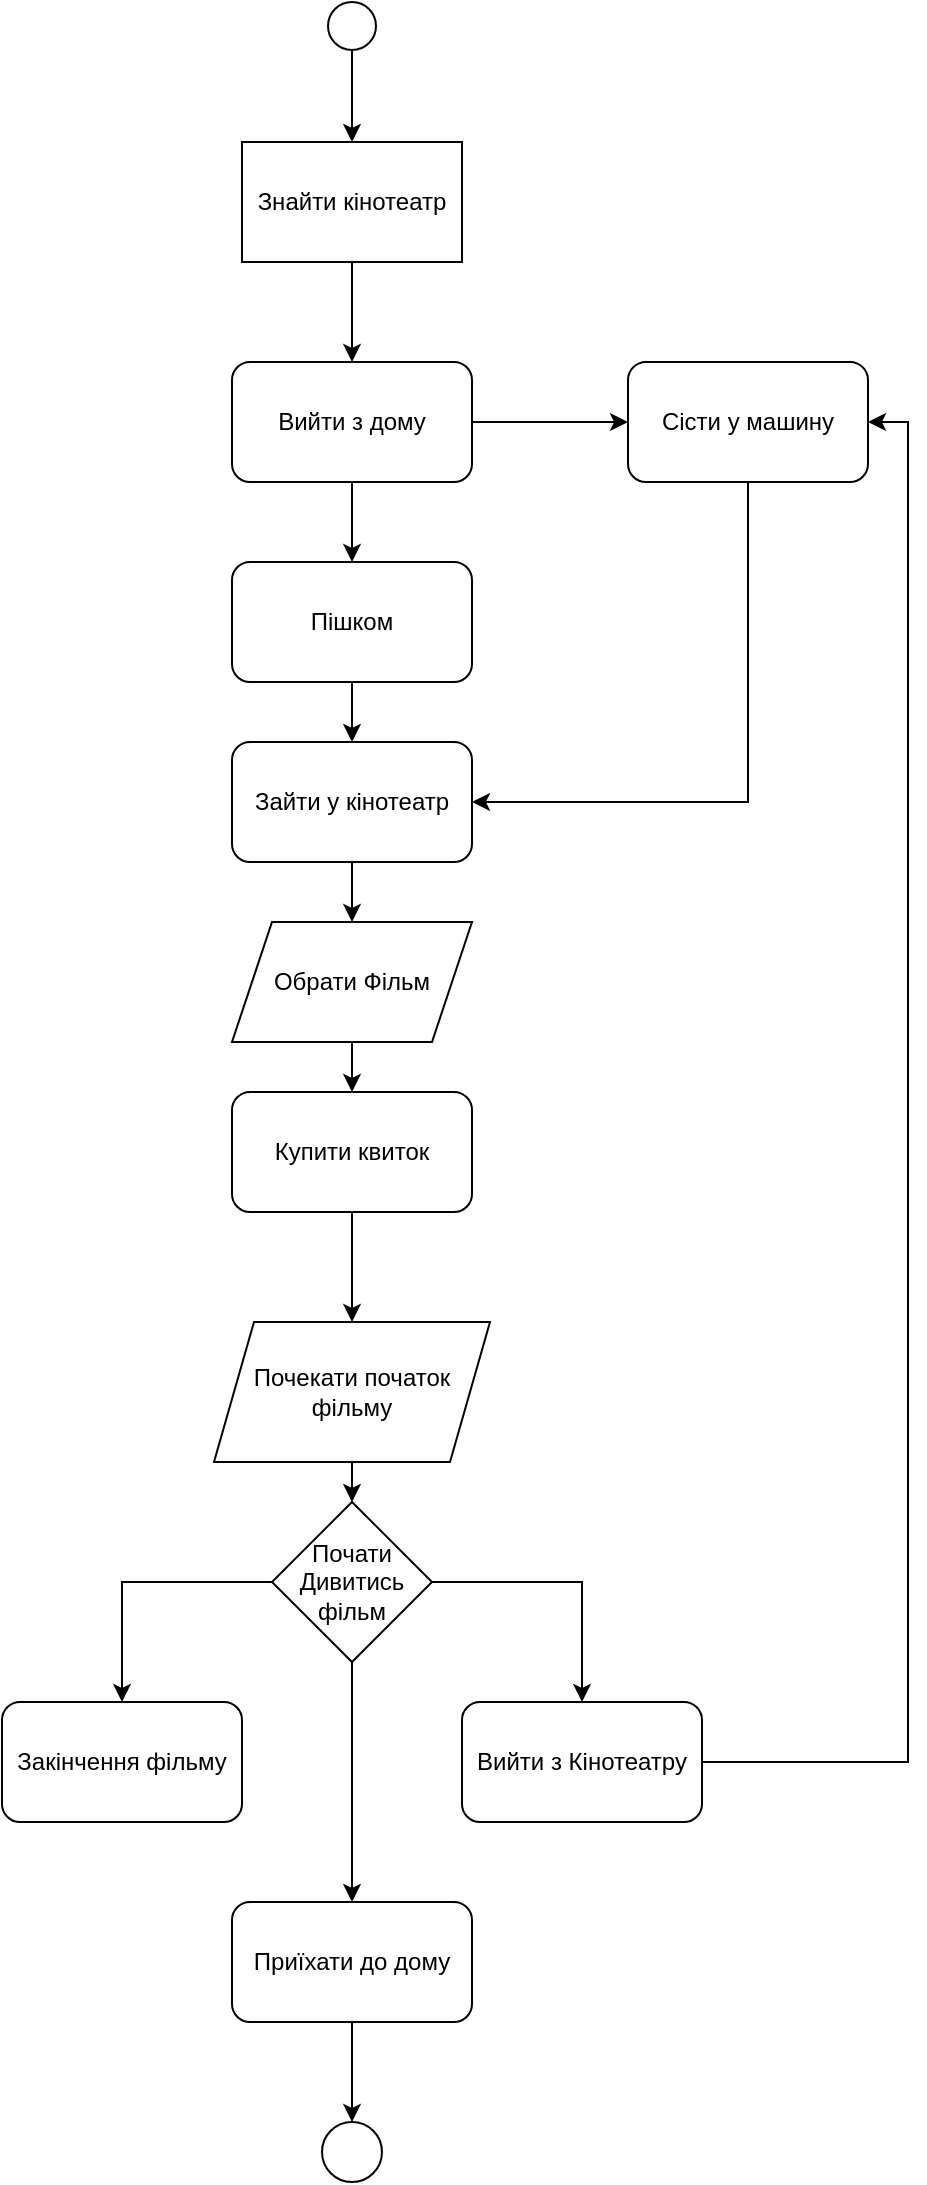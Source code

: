 <mxfile version="21.7.2" type="github">
  <diagram name="Страница — 1" id="BWyhMlnwjMnEOyc5oKQd">
    <mxGraphModel dx="1500" dy="836" grid="1" gridSize="10" guides="1" tooltips="1" connect="1" arrows="1" fold="1" page="1" pageScale="1" pageWidth="827" pageHeight="1169" math="0" shadow="0">
      <root>
        <mxCell id="0" />
        <mxCell id="1" parent="0" />
        <mxCell id="xWthVOKGzl0oUf63PXnG-10" style="edgeStyle=orthogonalEdgeStyle;rounded=0;orthogonalLoop=1;jettySize=auto;html=1;exitX=0.5;exitY=1;exitDx=0;exitDy=0;" edge="1" parent="1" source="xWthVOKGzl0oUf63PXnG-1" target="xWthVOKGzl0oUf63PXnG-2">
          <mxGeometry relative="1" as="geometry">
            <Array as="points">
              <mxPoint x="422" y="70" />
              <mxPoint x="422" y="70" />
            </Array>
          </mxGeometry>
        </mxCell>
        <mxCell id="xWthVOKGzl0oUf63PXnG-1" value="" style="ellipse;whiteSpace=wrap;html=1;aspect=fixed;" vertex="1" parent="1">
          <mxGeometry x="410" y="10" width="24" height="24" as="geometry" />
        </mxCell>
        <mxCell id="xWthVOKGzl0oUf63PXnG-11" style="edgeStyle=orthogonalEdgeStyle;rounded=0;orthogonalLoop=1;jettySize=auto;html=1;exitX=0.5;exitY=1;exitDx=0;exitDy=0;" edge="1" parent="1" source="xWthVOKGzl0oUf63PXnG-2" target="xWthVOKGzl0oUf63PXnG-3">
          <mxGeometry relative="1" as="geometry" />
        </mxCell>
        <mxCell id="xWthVOKGzl0oUf63PXnG-2" value="Знайти кінотеатр" style="rounded=0;whiteSpace=wrap;html=1;" vertex="1" parent="1">
          <mxGeometry x="367" y="80" width="110" height="60" as="geometry" />
        </mxCell>
        <mxCell id="xWthVOKGzl0oUf63PXnG-12" style="edgeStyle=orthogonalEdgeStyle;rounded=0;orthogonalLoop=1;jettySize=auto;html=1;exitX=1;exitY=0.5;exitDx=0;exitDy=0;" edge="1" parent="1" source="xWthVOKGzl0oUf63PXnG-3" target="xWthVOKGzl0oUf63PXnG-5">
          <mxGeometry relative="1" as="geometry" />
        </mxCell>
        <mxCell id="xWthVOKGzl0oUf63PXnG-13" style="edgeStyle=orthogonalEdgeStyle;rounded=0;orthogonalLoop=1;jettySize=auto;html=1;exitX=0.5;exitY=1;exitDx=0;exitDy=0;" edge="1" parent="1" source="xWthVOKGzl0oUf63PXnG-3" target="xWthVOKGzl0oUf63PXnG-4">
          <mxGeometry relative="1" as="geometry" />
        </mxCell>
        <mxCell id="xWthVOKGzl0oUf63PXnG-3" value="Вийти з дому" style="rounded=1;whiteSpace=wrap;html=1;" vertex="1" parent="1">
          <mxGeometry x="362" y="190" width="120" height="60" as="geometry" />
        </mxCell>
        <mxCell id="xWthVOKGzl0oUf63PXnG-17" style="edgeStyle=orthogonalEdgeStyle;rounded=0;orthogonalLoop=1;jettySize=auto;html=1;exitX=0.5;exitY=1;exitDx=0;exitDy=0;" edge="1" parent="1" source="xWthVOKGzl0oUf63PXnG-4" target="xWthVOKGzl0oUf63PXnG-6">
          <mxGeometry relative="1" as="geometry" />
        </mxCell>
        <mxCell id="xWthVOKGzl0oUf63PXnG-4" value="Пішком" style="rounded=1;whiteSpace=wrap;html=1;" vertex="1" parent="1">
          <mxGeometry x="362" y="290" width="120" height="60" as="geometry" />
        </mxCell>
        <mxCell id="xWthVOKGzl0oUf63PXnG-16" style="edgeStyle=orthogonalEdgeStyle;rounded=0;orthogonalLoop=1;jettySize=auto;html=1;exitX=0.5;exitY=1;exitDx=0;exitDy=0;entryX=1;entryY=0.5;entryDx=0;entryDy=0;" edge="1" parent="1" source="xWthVOKGzl0oUf63PXnG-5" target="xWthVOKGzl0oUf63PXnG-6">
          <mxGeometry relative="1" as="geometry" />
        </mxCell>
        <mxCell id="xWthVOKGzl0oUf63PXnG-5" value="Сісти у машину" style="rounded=1;whiteSpace=wrap;html=1;" vertex="1" parent="1">
          <mxGeometry x="560" y="190" width="120" height="60" as="geometry" />
        </mxCell>
        <mxCell id="xWthVOKGzl0oUf63PXnG-20" style="edgeStyle=orthogonalEdgeStyle;rounded=0;orthogonalLoop=1;jettySize=auto;html=1;exitX=0.5;exitY=1;exitDx=0;exitDy=0;entryX=0.5;entryY=0;entryDx=0;entryDy=0;" edge="1" parent="1" source="xWthVOKGzl0oUf63PXnG-6" target="xWthVOKGzl0oUf63PXnG-19">
          <mxGeometry relative="1" as="geometry" />
        </mxCell>
        <mxCell id="xWthVOKGzl0oUf63PXnG-6" value="Зайти у кінотеатр" style="rounded=1;whiteSpace=wrap;html=1;" vertex="1" parent="1">
          <mxGeometry x="362" y="380" width="120" height="60" as="geometry" />
        </mxCell>
        <mxCell id="xWthVOKGzl0oUf63PXnG-31" style="edgeStyle=orthogonalEdgeStyle;rounded=0;orthogonalLoop=1;jettySize=auto;html=1;exitX=0.5;exitY=1;exitDx=0;exitDy=0;entryX=0.5;entryY=0;entryDx=0;entryDy=0;" edge="1" parent="1" source="xWthVOKGzl0oUf63PXnG-8" target="xWthVOKGzl0oUf63PXnG-30">
          <mxGeometry relative="1" as="geometry" />
        </mxCell>
        <mxCell id="xWthVOKGzl0oUf63PXnG-8" value="Купити квиток" style="rounded=1;whiteSpace=wrap;html=1;" vertex="1" parent="1">
          <mxGeometry x="362" y="555" width="120" height="60" as="geometry" />
        </mxCell>
        <mxCell id="xWthVOKGzl0oUf63PXnG-33" style="edgeStyle=orthogonalEdgeStyle;rounded=0;orthogonalLoop=1;jettySize=auto;html=1;exitX=1;exitY=0.5;exitDx=0;exitDy=0;entryX=0.5;entryY=0;entryDx=0;entryDy=0;" edge="1" parent="1" source="xWthVOKGzl0oUf63PXnG-18" target="xWthVOKGzl0oUf63PXnG-25">
          <mxGeometry relative="1" as="geometry" />
        </mxCell>
        <mxCell id="xWthVOKGzl0oUf63PXnG-34" style="edgeStyle=orthogonalEdgeStyle;rounded=0;orthogonalLoop=1;jettySize=auto;html=1;exitX=0;exitY=0.5;exitDx=0;exitDy=0;entryX=0.5;entryY=0;entryDx=0;entryDy=0;" edge="1" parent="1" source="xWthVOKGzl0oUf63PXnG-18" target="xWthVOKGzl0oUf63PXnG-23">
          <mxGeometry relative="1" as="geometry" />
        </mxCell>
        <mxCell id="xWthVOKGzl0oUf63PXnG-39" style="edgeStyle=orthogonalEdgeStyle;rounded=0;orthogonalLoop=1;jettySize=auto;html=1;exitX=0.5;exitY=1;exitDx=0;exitDy=0;entryX=0.5;entryY=0;entryDx=0;entryDy=0;" edge="1" parent="1" source="xWthVOKGzl0oUf63PXnG-18" target="xWthVOKGzl0oUf63PXnG-38">
          <mxGeometry relative="1" as="geometry" />
        </mxCell>
        <mxCell id="xWthVOKGzl0oUf63PXnG-18" value="Почати Дивитись фільм" style="rhombus;whiteSpace=wrap;html=1;" vertex="1" parent="1">
          <mxGeometry x="382" y="760" width="80" height="80" as="geometry" />
        </mxCell>
        <mxCell id="xWthVOKGzl0oUf63PXnG-21" style="edgeStyle=orthogonalEdgeStyle;rounded=0;orthogonalLoop=1;jettySize=auto;html=1;exitX=0.5;exitY=1;exitDx=0;exitDy=0;entryX=0.5;entryY=0;entryDx=0;entryDy=0;" edge="1" parent="1" source="xWthVOKGzl0oUf63PXnG-19" target="xWthVOKGzl0oUf63PXnG-8">
          <mxGeometry relative="1" as="geometry" />
        </mxCell>
        <mxCell id="xWthVOKGzl0oUf63PXnG-19" value="Обрати Фільм" style="shape=parallelogram;perimeter=parallelogramPerimeter;whiteSpace=wrap;html=1;fixedSize=1;" vertex="1" parent="1">
          <mxGeometry x="362" y="470" width="120" height="60" as="geometry" />
        </mxCell>
        <mxCell id="xWthVOKGzl0oUf63PXnG-23" value="Закінчення фільму" style="rounded=1;whiteSpace=wrap;html=1;" vertex="1" parent="1">
          <mxGeometry x="247" y="860" width="120" height="60" as="geometry" />
        </mxCell>
        <mxCell id="xWthVOKGzl0oUf63PXnG-37" style="edgeStyle=orthogonalEdgeStyle;rounded=0;orthogonalLoop=1;jettySize=auto;html=1;exitX=1;exitY=0.5;exitDx=0;exitDy=0;entryX=1;entryY=0.5;entryDx=0;entryDy=0;" edge="1" parent="1" source="xWthVOKGzl0oUf63PXnG-25" target="xWthVOKGzl0oUf63PXnG-5">
          <mxGeometry relative="1" as="geometry" />
        </mxCell>
        <mxCell id="xWthVOKGzl0oUf63PXnG-25" value="Вийти з Кінотеатру" style="rounded=1;whiteSpace=wrap;html=1;" vertex="1" parent="1">
          <mxGeometry x="477" y="860" width="120" height="60" as="geometry" />
        </mxCell>
        <mxCell id="xWthVOKGzl0oUf63PXnG-35" style="edgeStyle=orthogonalEdgeStyle;rounded=0;orthogonalLoop=1;jettySize=auto;html=1;exitX=0.5;exitY=1;exitDx=0;exitDy=0;entryX=0.5;entryY=0;entryDx=0;entryDy=0;" edge="1" parent="1" source="xWthVOKGzl0oUf63PXnG-30" target="xWthVOKGzl0oUf63PXnG-18">
          <mxGeometry relative="1" as="geometry" />
        </mxCell>
        <mxCell id="xWthVOKGzl0oUf63PXnG-30" value="Почекати початок фільму" style="shape=parallelogram;perimeter=parallelogramPerimeter;whiteSpace=wrap;html=1;fixedSize=1;" vertex="1" parent="1">
          <mxGeometry x="353" y="670" width="138" height="70" as="geometry" />
        </mxCell>
        <mxCell id="xWthVOKGzl0oUf63PXnG-42" style="edgeStyle=orthogonalEdgeStyle;rounded=0;orthogonalLoop=1;jettySize=auto;html=1;exitX=0.5;exitY=1;exitDx=0;exitDy=0;entryX=0.5;entryY=0;entryDx=0;entryDy=0;" edge="1" parent="1" source="xWthVOKGzl0oUf63PXnG-38" target="xWthVOKGzl0oUf63PXnG-41">
          <mxGeometry relative="1" as="geometry" />
        </mxCell>
        <mxCell id="xWthVOKGzl0oUf63PXnG-38" value="Приїхати до дому" style="rounded=1;whiteSpace=wrap;html=1;" vertex="1" parent="1">
          <mxGeometry x="362" y="960" width="120" height="60" as="geometry" />
        </mxCell>
        <mxCell id="xWthVOKGzl0oUf63PXnG-41" value="" style="ellipse;whiteSpace=wrap;html=1;" vertex="1" parent="1">
          <mxGeometry x="407" y="1070" width="30" height="30" as="geometry" />
        </mxCell>
      </root>
    </mxGraphModel>
  </diagram>
</mxfile>
